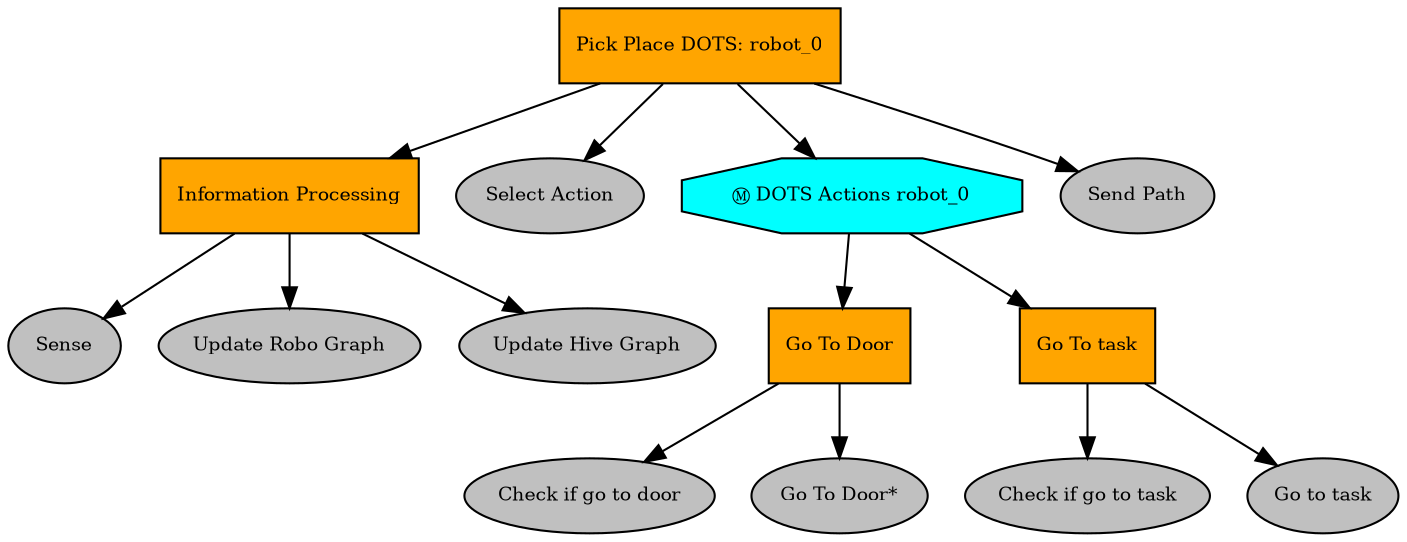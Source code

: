 digraph pastafarianism {
ordering=out;
graph [fontname="times-roman"];
node [fontname="times-roman"];
edge [fontname="times-roman"];
"Pick Place DOTS" [label="Pick Place DOTS: robot_0", shape=box, style=filled, fillcolor=orange, fontsize=9, fontcolor=black];
"Information Processing" [label="Information Processing", shape=box, style=filled, fillcolor=orange, fontsize=9, fontcolor=black];
"Pick Place DOTS":" robot_0" -> "Information Processing";
Sense [label=Sense, shape=ellipse, style=filled, fillcolor=gray, fontsize=9, fontcolor=black];
"Information Processing" -> Sense;
"Update Robo Graph" [label="Update Robo Graph", shape=ellipse, style=filled, fillcolor=gray, fontsize=9, fontcolor=black];
"Information Processing" -> "Update Robo Graph";
"Update Hive Graph" [label="Update Hive Graph", shape=ellipse, style=filled, fillcolor=gray, fontsize=9, fontcolor=black];
"Information Processing" -> "Update Hive Graph";
"Select Action" [label="Select Action", shape=ellipse, style=filled, fillcolor=gray, fontsize=9, fontcolor=black];
"Pick Place DOTS":" robot_0" -> "Select Action";
"DOTS Actions robot_0" [label="Ⓜ DOTS Actions robot_0", shape=octagon, style=filled, fillcolor=cyan, fontsize=9, fontcolor=black];
"Pick Place DOTS":" robot_0" -> "DOTS Actions robot_0";
"Go To Door" [label="Go To Door", shape=box, style=filled, fillcolor=orange, fontsize=9, fontcolor=black];
"DOTS Actions robot_0" -> "Go To Door";
"Check if go to door" [label="Check if go to door", shape=ellipse, style=filled, fillcolor=gray, fontsize=9, fontcolor=black];
"Go To Door" -> "Check if go to door";
"Go To Door*" [label="Go To Door*", shape=ellipse, style=filled, fillcolor=gray, fontsize=9, fontcolor=black];
"Go To Door" -> "Go To Door*";
"Go To task" [label="Go To task", shape=box, style=filled, fillcolor=orange, fontsize=9, fontcolor=black];
"DOTS Actions robot_0" -> "Go To task";
"Check if go to task" [label="Check if go to task", shape=ellipse, style=filled, fillcolor=gray, fontsize=9, fontcolor=black];
"Go To task" -> "Check if go to task";
"Go to task" [label="Go to task", shape=ellipse, style=filled, fillcolor=gray, fontsize=9, fontcolor=black];
"Go To task" -> "Go to task";
"Send Path" [label="Send Path", shape=ellipse, style=filled, fillcolor=gray, fontsize=9, fontcolor=black];
"Pick Place DOTS":" robot_0" -> "Send Path";
}
